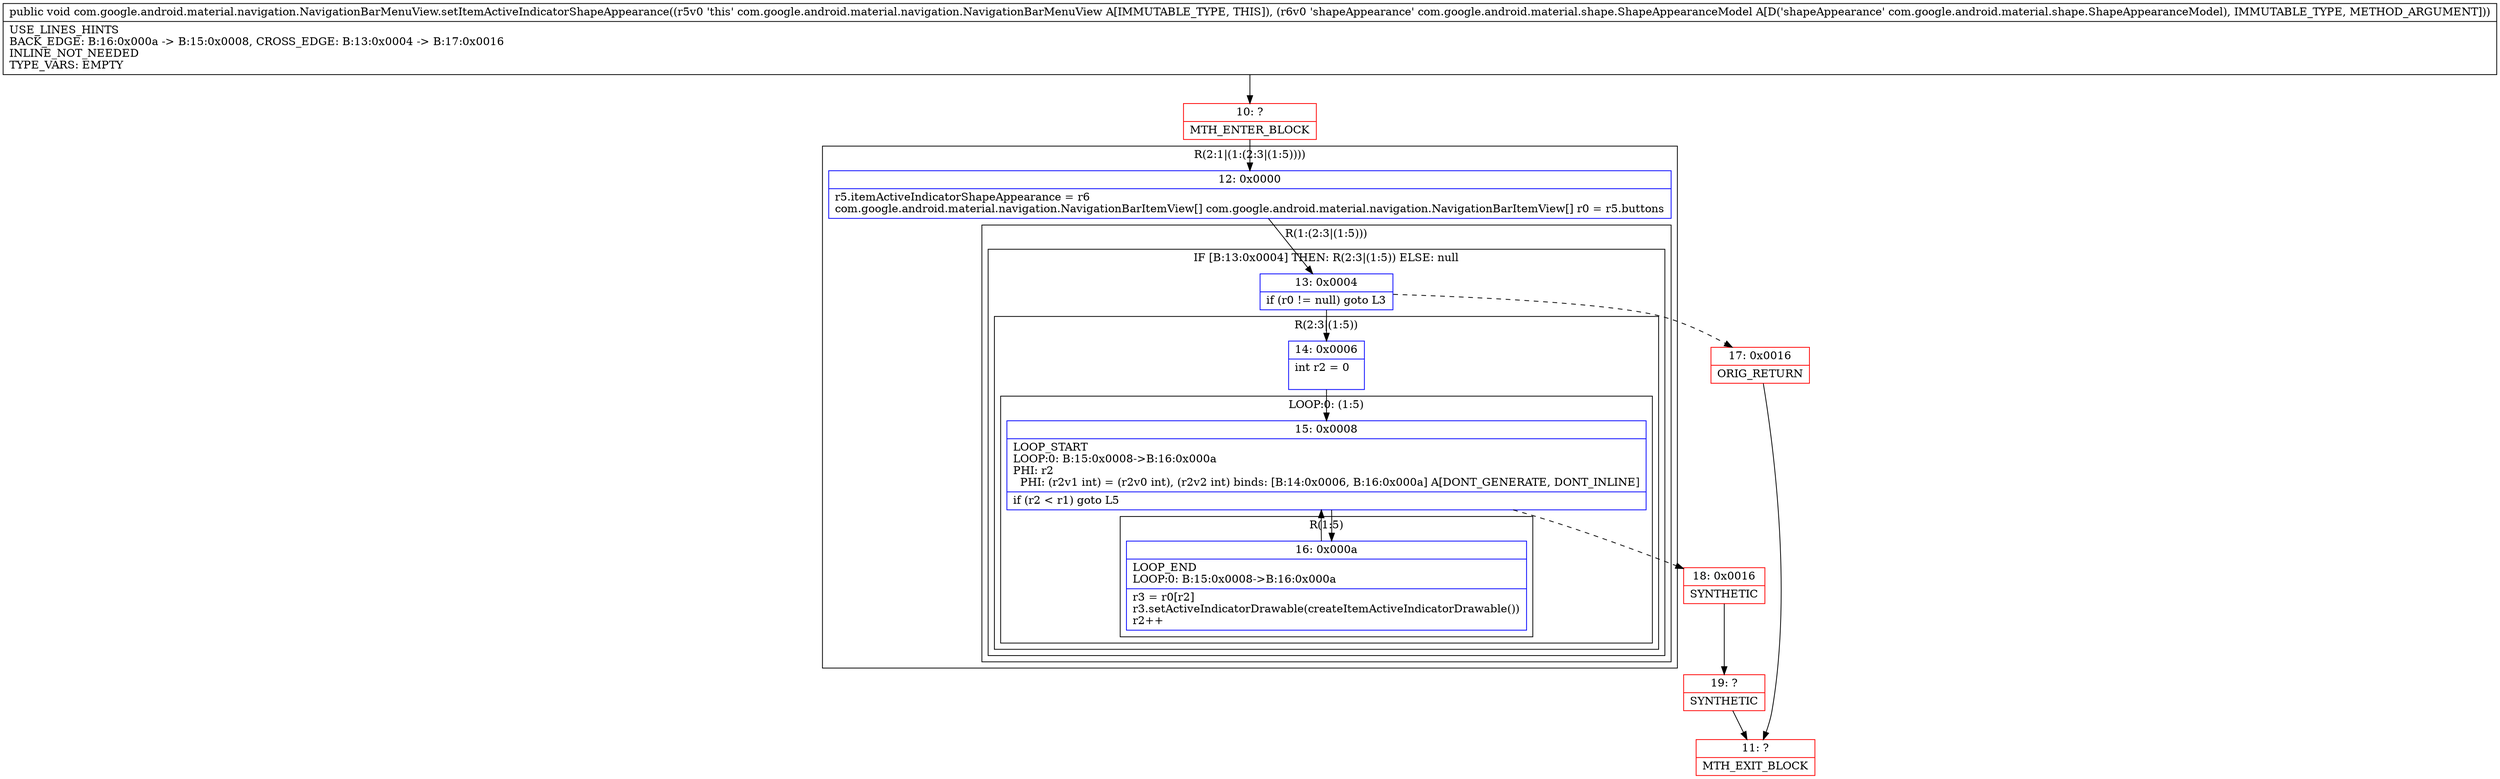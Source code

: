 digraph "CFG forcom.google.android.material.navigation.NavigationBarMenuView.setItemActiveIndicatorShapeAppearance(Lcom\/google\/android\/material\/shape\/ShapeAppearanceModel;)V" {
subgraph cluster_Region_747345244 {
label = "R(2:1|(1:(2:3|(1:5))))";
node [shape=record,color=blue];
Node_12 [shape=record,label="{12\:\ 0x0000|r5.itemActiveIndicatorShapeAppearance = r6\lcom.google.android.material.navigation.NavigationBarItemView[] com.google.android.material.navigation.NavigationBarItemView[] r0 = r5.buttons\l}"];
subgraph cluster_Region_2025726288 {
label = "R(1:(2:3|(1:5)))";
node [shape=record,color=blue];
subgraph cluster_IfRegion_520649031 {
label = "IF [B:13:0x0004] THEN: R(2:3|(1:5)) ELSE: null";
node [shape=record,color=blue];
Node_13 [shape=record,label="{13\:\ 0x0004|if (r0 != null) goto L3\l}"];
subgraph cluster_Region_708169675 {
label = "R(2:3|(1:5))";
node [shape=record,color=blue];
Node_14 [shape=record,label="{14\:\ 0x0006|int r2 = 0\l\l}"];
subgraph cluster_LoopRegion_1034719444 {
label = "LOOP:0: (1:5)";
node [shape=record,color=blue];
Node_15 [shape=record,label="{15\:\ 0x0008|LOOP_START\lLOOP:0: B:15:0x0008\-\>B:16:0x000a\lPHI: r2 \l  PHI: (r2v1 int) = (r2v0 int), (r2v2 int) binds: [B:14:0x0006, B:16:0x000a] A[DONT_GENERATE, DONT_INLINE]\l|if (r2 \< r1) goto L5\l}"];
subgraph cluster_Region_1335358418 {
label = "R(1:5)";
node [shape=record,color=blue];
Node_16 [shape=record,label="{16\:\ 0x000a|LOOP_END\lLOOP:0: B:15:0x0008\-\>B:16:0x000a\l|r3 = r0[r2]\lr3.setActiveIndicatorDrawable(createItemActiveIndicatorDrawable())\lr2++\l}"];
}
}
}
}
}
}
Node_10 [shape=record,color=red,label="{10\:\ ?|MTH_ENTER_BLOCK\l}"];
Node_18 [shape=record,color=red,label="{18\:\ 0x0016|SYNTHETIC\l}"];
Node_19 [shape=record,color=red,label="{19\:\ ?|SYNTHETIC\l}"];
Node_11 [shape=record,color=red,label="{11\:\ ?|MTH_EXIT_BLOCK\l}"];
Node_17 [shape=record,color=red,label="{17\:\ 0x0016|ORIG_RETURN\l}"];
MethodNode[shape=record,label="{public void com.google.android.material.navigation.NavigationBarMenuView.setItemActiveIndicatorShapeAppearance((r5v0 'this' com.google.android.material.navigation.NavigationBarMenuView A[IMMUTABLE_TYPE, THIS]), (r6v0 'shapeAppearance' com.google.android.material.shape.ShapeAppearanceModel A[D('shapeAppearance' com.google.android.material.shape.ShapeAppearanceModel), IMMUTABLE_TYPE, METHOD_ARGUMENT]))  | USE_LINES_HINTS\lBACK_EDGE: B:16:0x000a \-\> B:15:0x0008, CROSS_EDGE: B:13:0x0004 \-\> B:17:0x0016\lINLINE_NOT_NEEDED\lTYPE_VARS: EMPTY\l}"];
MethodNode -> Node_10;Node_12 -> Node_13;
Node_13 -> Node_14;
Node_13 -> Node_17[style=dashed];
Node_14 -> Node_15;
Node_15 -> Node_16;
Node_15 -> Node_18[style=dashed];
Node_16 -> Node_15;
Node_10 -> Node_12;
Node_18 -> Node_19;
Node_19 -> Node_11;
Node_17 -> Node_11;
}


